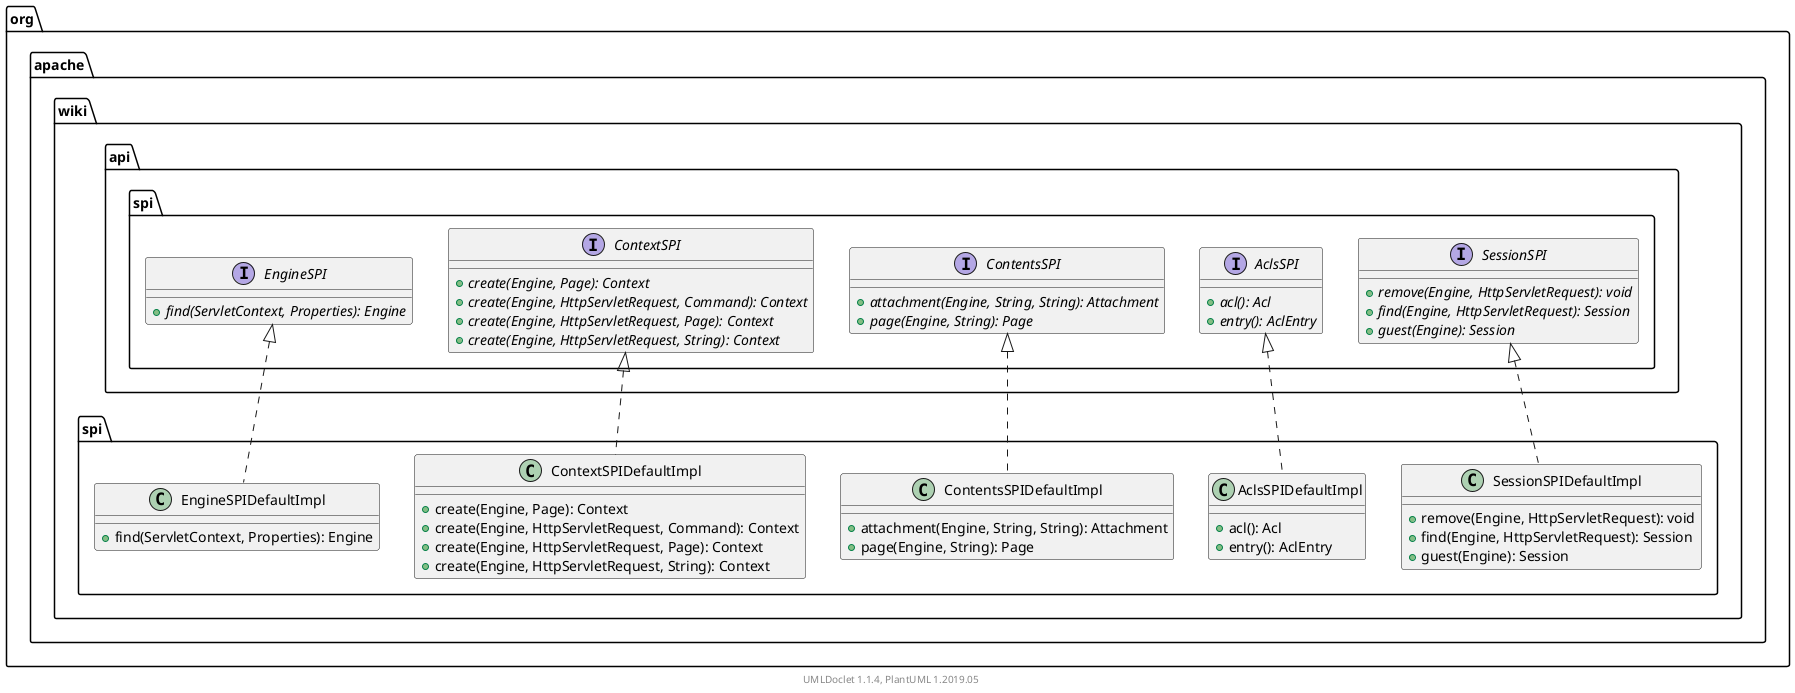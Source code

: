 @startuml

    namespace org.apache.wiki.spi {

        class SessionSPIDefaultImpl [[SessionSPIDefaultImpl.html]] {
            +remove(Engine, HttpServletRequest): void
            +find(Engine, HttpServletRequest): Session
            +guest(Engine): Session
        }

        class AclsSPIDefaultImpl [[AclsSPIDefaultImpl.html]] {
            +acl(): Acl
            +entry(): AclEntry
        }

        class ContentsSPIDefaultImpl [[ContentsSPIDefaultImpl.html]] {
            +attachment(Engine, String, String): Attachment
            +page(Engine, String): Page
        }

        class ContextSPIDefaultImpl [[ContextSPIDefaultImpl.html]] {
            +create(Engine, Page): Context
            +create(Engine, HttpServletRequest, Command): Context
            +create(Engine, HttpServletRequest, Page): Context
            +create(Engine, HttpServletRequest, String): Context
        }

        class EngineSPIDefaultImpl [[EngineSPIDefaultImpl.html]] {
            +find(ServletContext, Properties): Engine
        }

        interface org.apache.wiki.api.spi.SessionSPI {
            {abstract} +remove(Engine, HttpServletRequest): void
            {abstract} +find(Engine, HttpServletRequest): Session
            {abstract} +guest(Engine): Session
        }
        org.apache.wiki.api.spi.SessionSPI <|.. SessionSPIDefaultImpl

        interface org.apache.wiki.api.spi.AclsSPI {
            {abstract} +acl(): Acl
            {abstract} +entry(): AclEntry
        }
        org.apache.wiki.api.spi.AclsSPI <|.. AclsSPIDefaultImpl

        interface org.apache.wiki.api.spi.ContentsSPI {
            {abstract} +attachment(Engine, String, String): Attachment
            {abstract} +page(Engine, String): Page
        }
        org.apache.wiki.api.spi.ContentsSPI <|.. ContentsSPIDefaultImpl

        interface org.apache.wiki.api.spi.ContextSPI {
            {abstract} +create(Engine, Page): Context
            {abstract} +create(Engine, HttpServletRequest, Command): Context
            {abstract} +create(Engine, HttpServletRequest, Page): Context
            {abstract} +create(Engine, HttpServletRequest, String): Context
        }
        org.apache.wiki.api.spi.ContextSPI <|.. ContextSPIDefaultImpl

        interface org.apache.wiki.api.spi.EngineSPI {
            {abstract} +find(ServletContext, Properties): Engine
        }
        org.apache.wiki.api.spi.EngineSPI <|.. EngineSPIDefaultImpl

    }


    center footer UMLDoclet 1.1.4, PlantUML 1.2019.05
@enduml

